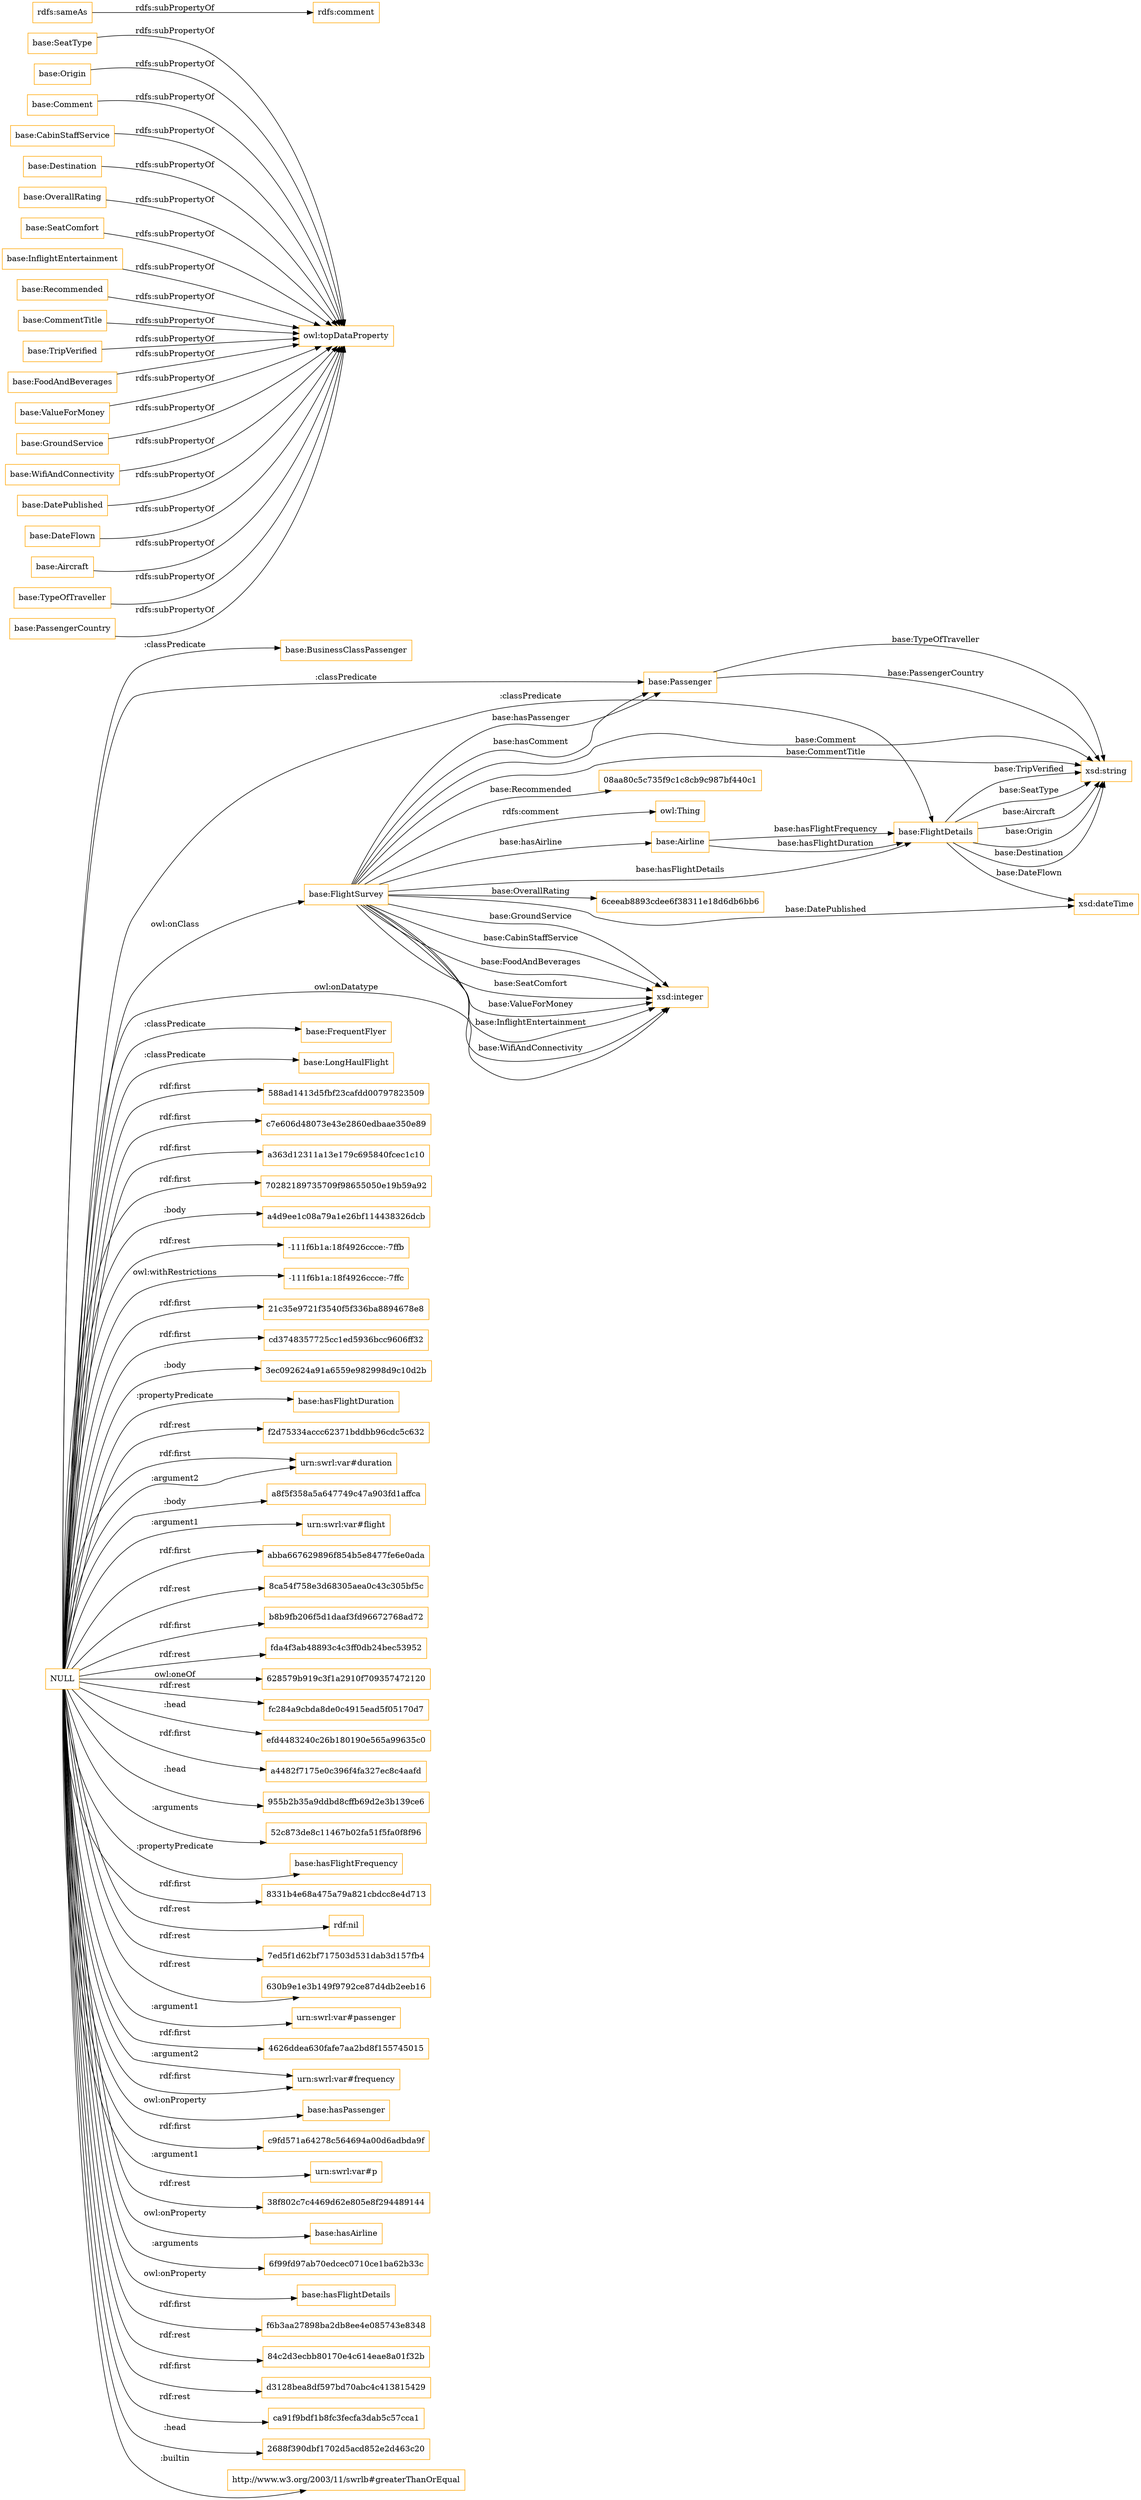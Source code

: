 digraph ar2dtool_diagram { 
rankdir=LR;
size="1501"
node [shape = rectangle, color="orange"]; "base:BusinessClassPassenger" "base:Passenger" "base:FrequentFlyer" "base:FlightSurvey" "base:FlightDetails" "base:Airline" "base:LongHaulFlight" ; /*classes style*/
	"base:SeatType" -> "owl:topDataProperty" [ label = "rdfs:subPropertyOf" ];
	"NULL" -> "588ad1413d5fbf23cafdd00797823509" [ label = "rdf:first" ];
	"NULL" -> "c7e606d48073e43e2860edbaae350e89" [ label = "rdf:first" ];
	"NULL" -> "a363d12311a13e179c695840fcec1c10" [ label = "rdf:first" ];
	"NULL" -> "70282189735709f98655050e19b59a92" [ label = "rdf:first" ];
	"NULL" -> "a4d9ee1c08a79a1e26bf114438326dcb" [ label = ":body" ];
	"NULL" -> "xsd:integer" [ label = "owl:onDatatype" ];
	"NULL" -> "-111f6b1a:18f4926ccce:-7ffb" [ label = "rdf:rest" ];
	"NULL" -> "-111f6b1a:18f4926ccce:-7ffc" [ label = "owl:withRestrictions" ];
	"NULL" -> "21c35e9721f3540f5f336ba8894678e8" [ label = "rdf:first" ];
	"NULL" -> "cd3748357725cc1ed5936bcc9606ff32" [ label = "rdf:first" ];
	"NULL" -> "3ec092624a91a6559e982998d9c10d2b" [ label = ":body" ];
	"NULL" -> "base:hasFlightDuration" [ label = ":propertyPredicate" ];
	"NULL" -> "f2d75334accc62371bddbb96cdc5c632" [ label = "rdf:rest" ];
	"NULL" -> "urn:swrl:var#duration" [ label = ":argument2" ];
	"NULL" -> "a8f5f358a5a647749c47a903fd1affca" [ label = ":body" ];
	"NULL" -> "base:LongHaulFlight" [ label = ":classPredicate" ];
	"NULL" -> "urn:swrl:var#flight" [ label = ":argument1" ];
	"NULL" -> "abba667629896f854b5e8477fe6e0ada" [ label = "rdf:first" ];
	"NULL" -> "8ca54f758e3d68305aea0c43c305bf5c" [ label = "rdf:rest" ];
	"NULL" -> "b8b9fb206f5d1daaf3fd96672768ad72" [ label = "rdf:first" ];
	"NULL" -> "fda4f3ab48893c4c3ff0db24bec53952" [ label = "rdf:rest" ];
	"NULL" -> "628579b919c3f1a2910f709357472120" [ label = "owl:oneOf" ];
	"NULL" -> "fc284a9cbda8de0c4915ead5f05170d7" [ label = "rdf:rest" ];
	"NULL" -> "base:FlightDetails" [ label = ":classPredicate" ];
	"NULL" -> "efd4483240c26b180190e565a99635c0" [ label = ":head" ];
	"NULL" -> "a4482f7175e0c396f4fa327ec8c4aafd" [ label = "rdf:first" ];
	"NULL" -> "955b2b35a9ddbd8cffb69d2e3b139ce6" [ label = ":head" ];
	"NULL" -> "52c873de8c11467b02fa51f5fa0f8f96" [ label = ":arguments" ];
	"NULL" -> "base:hasFlightFrequency" [ label = ":propertyPredicate" ];
	"NULL" -> "8331b4e68a475a79a821cbdcc8e4d713" [ label = "rdf:first" ];
	"NULL" -> "rdf:nil" [ label = "rdf:rest" ];
	"NULL" -> "7ed5f1d62bf717503d531dab3d157fb4" [ label = "rdf:rest" ];
	"NULL" -> "630b9e1e3b149f9792ce87d4db2eeb16" [ label = "rdf:rest" ];
	"NULL" -> "urn:swrl:var#passenger" [ label = ":argument1" ];
	"NULL" -> "4626ddea630fafe7aa2bd8f155745015" [ label = "rdf:first" ];
	"NULL" -> "urn:swrl:var#frequency" [ label = "rdf:first" ];
	"NULL" -> "base:hasPassenger" [ label = "owl:onProperty" ];
	"NULL" -> "base:Passenger" [ label = ":classPredicate" ];
	"NULL" -> "urn:swrl:var#frequency" [ label = ":argument2" ];
	"NULL" -> "c9fd571a64278c564694a00d6adbda9f" [ label = "rdf:first" ];
	"NULL" -> "urn:swrl:var#p" [ label = ":argument1" ];
	"NULL" -> "38f802c7c4469d62e805e8f294489144" [ label = "rdf:rest" ];
	"NULL" -> "base:hasAirline" [ label = "owl:onProperty" ];
	"NULL" -> "6f99fd97ab70edcec0710ce1ba62b33c" [ label = ":arguments" ];
	"NULL" -> "urn:swrl:var#duration" [ label = "rdf:first" ];
	"NULL" -> "base:hasFlightDetails" [ label = "owl:onProperty" ];
	"NULL" -> "f6b3aa27898ba2db8ee4e085743e8348" [ label = "rdf:first" ];
	"NULL" -> "84c2d3ecbb80170e4c614eae8a01f32b" [ label = "rdf:rest" ];
	"NULL" -> "d3128bea8df597bd70abc4c413815429" [ label = "rdf:first" ];
	"NULL" -> "ca91f9bdf1b8fc3fecfa3dab5c57cca1" [ label = "rdf:rest" ];
	"NULL" -> "base:BusinessClassPassenger" [ label = ":classPredicate" ];
	"NULL" -> "2688f390dbf1702d5acd852e2d463c20" [ label = ":head" ];
	"NULL" -> "base:FlightSurvey" [ label = "owl:onClass" ];
	"NULL" -> "http://www.w3.org/2003/11/swrlb#greaterThanOrEqual" [ label = ":builtin" ];
	"NULL" -> "base:FrequentFlyer" [ label = ":classPredicate" ];
	"base:Origin" -> "owl:topDataProperty" [ label = "rdfs:subPropertyOf" ];
	"base:Comment" -> "owl:topDataProperty" [ label = "rdfs:subPropertyOf" ];
	"base:CabinStaffService" -> "owl:topDataProperty" [ label = "rdfs:subPropertyOf" ];
	"rdfs:sameAs" -> "rdfs:comment" [ label = "rdfs:subPropertyOf" ];
	"base:Destination" -> "owl:topDataProperty" [ label = "rdfs:subPropertyOf" ];
	"base:OverallRating" -> "owl:topDataProperty" [ label = "rdfs:subPropertyOf" ];
	"base:SeatComfort" -> "owl:topDataProperty" [ label = "rdfs:subPropertyOf" ];
	"base:InflightEntertainment" -> "owl:topDataProperty" [ label = "rdfs:subPropertyOf" ];
	"base:Recommended" -> "owl:topDataProperty" [ label = "rdfs:subPropertyOf" ];
	"base:CommentTitle" -> "owl:topDataProperty" [ label = "rdfs:subPropertyOf" ];
	"base:TripVerified" -> "owl:topDataProperty" [ label = "rdfs:subPropertyOf" ];
	"base:FoodAndBeverages" -> "owl:topDataProperty" [ label = "rdfs:subPropertyOf" ];
	"base:ValueForMoney" -> "owl:topDataProperty" [ label = "rdfs:subPropertyOf" ];
	"base:GroundService" -> "owl:topDataProperty" [ label = "rdfs:subPropertyOf" ];
	"base:WifiAndConnectivity" -> "owl:topDataProperty" [ label = "rdfs:subPropertyOf" ];
	"base:DatePublished" -> "owl:topDataProperty" [ label = "rdfs:subPropertyOf" ];
	"base:DateFlown" -> "owl:topDataProperty" [ label = "rdfs:subPropertyOf" ];
	"base:Aircraft" -> "owl:topDataProperty" [ label = "rdfs:subPropertyOf" ];
	"base:TypeOfTraveller" -> "owl:topDataProperty" [ label = "rdfs:subPropertyOf" ];
	"base:PassengerCountry" -> "owl:topDataProperty" [ label = "rdfs:subPropertyOf" ];
	"base:Airline" -> "base:FlightDetails" [ label = "base:hasFlightFrequency" ];
	"base:FlightSurvey" -> "xsd:integer" [ label = "base:CabinStaffService" ];
	"base:FlightDetails" -> "xsd:string" [ label = "base:Origin" ];
	"base:Passenger" -> "xsd:string" [ label = "base:TypeOfTraveller" ];
	"base:Passenger" -> "xsd:string" [ label = "base:PassengerCountry" ];
	"base:FlightDetails" -> "xsd:string" [ label = "base:Destination" ];
	"base:FlightSurvey" -> "xsd:integer" [ label = "base:FoodAndBeverages" ];
	"base:FlightSurvey" -> "xsd:integer" [ label = "base:SeatComfort" ];
	"base:FlightSurvey" -> "08aa80c5c735f9c1c8cb9c987bf440c1" [ label = "base:Recommended" ];
	"base:FlightSurvey" -> "owl:Thing" [ label = "rdfs:comment" ];
	"base:FlightDetails" -> "xsd:string" [ label = "base:TripVerified" ];
	"base:FlightDetails" -> "xsd:string" [ label = "base:SeatType" ];
	"base:FlightSurvey" -> "xsd:integer" [ label = "base:ValueForMoney" ];
	"base:FlightSurvey" -> "base:Passenger" [ label = "base:hasPassenger" ];
	"base:FlightSurvey" -> "base:Airline" [ label = "base:hasAirline" ];
	"base:FlightSurvey" -> "xsd:integer" [ label = "base:InflightEntertainment" ];
	"base:FlightSurvey" -> "xsd:integer" [ label = "base:WifiAndConnectivity" ];
	"base:FlightSurvey" -> "xsd:dateTime" [ label = "base:DatePublished" ];
	"base:FlightDetails" -> "xsd:dateTime" [ label = "base:DateFlown" ];
	"base:FlightSurvey" -> "xsd:string" [ label = "base:Comment" ];
	"base:FlightSurvey" -> "6ceeab8893cdee6f38311e18d6db6bb6" [ label = "base:OverallRating" ];
	"base:Airline" -> "base:FlightDetails" [ label = "base:hasFlightDuration" ];
	"base:FlightSurvey" -> "xsd:integer" [ label = "base:GroundService" ];
	"base:FlightSurvey" -> "base:FlightDetails" [ label = "base:hasFlightDetails" ];
	"base:FlightSurvey" -> "base:Passenger" [ label = "base:hasComment" ];
	"base:FlightSurvey" -> "xsd:string" [ label = "base:CommentTitle" ];
	"base:FlightDetails" -> "xsd:string" [ label = "base:Aircraft" ];

}
